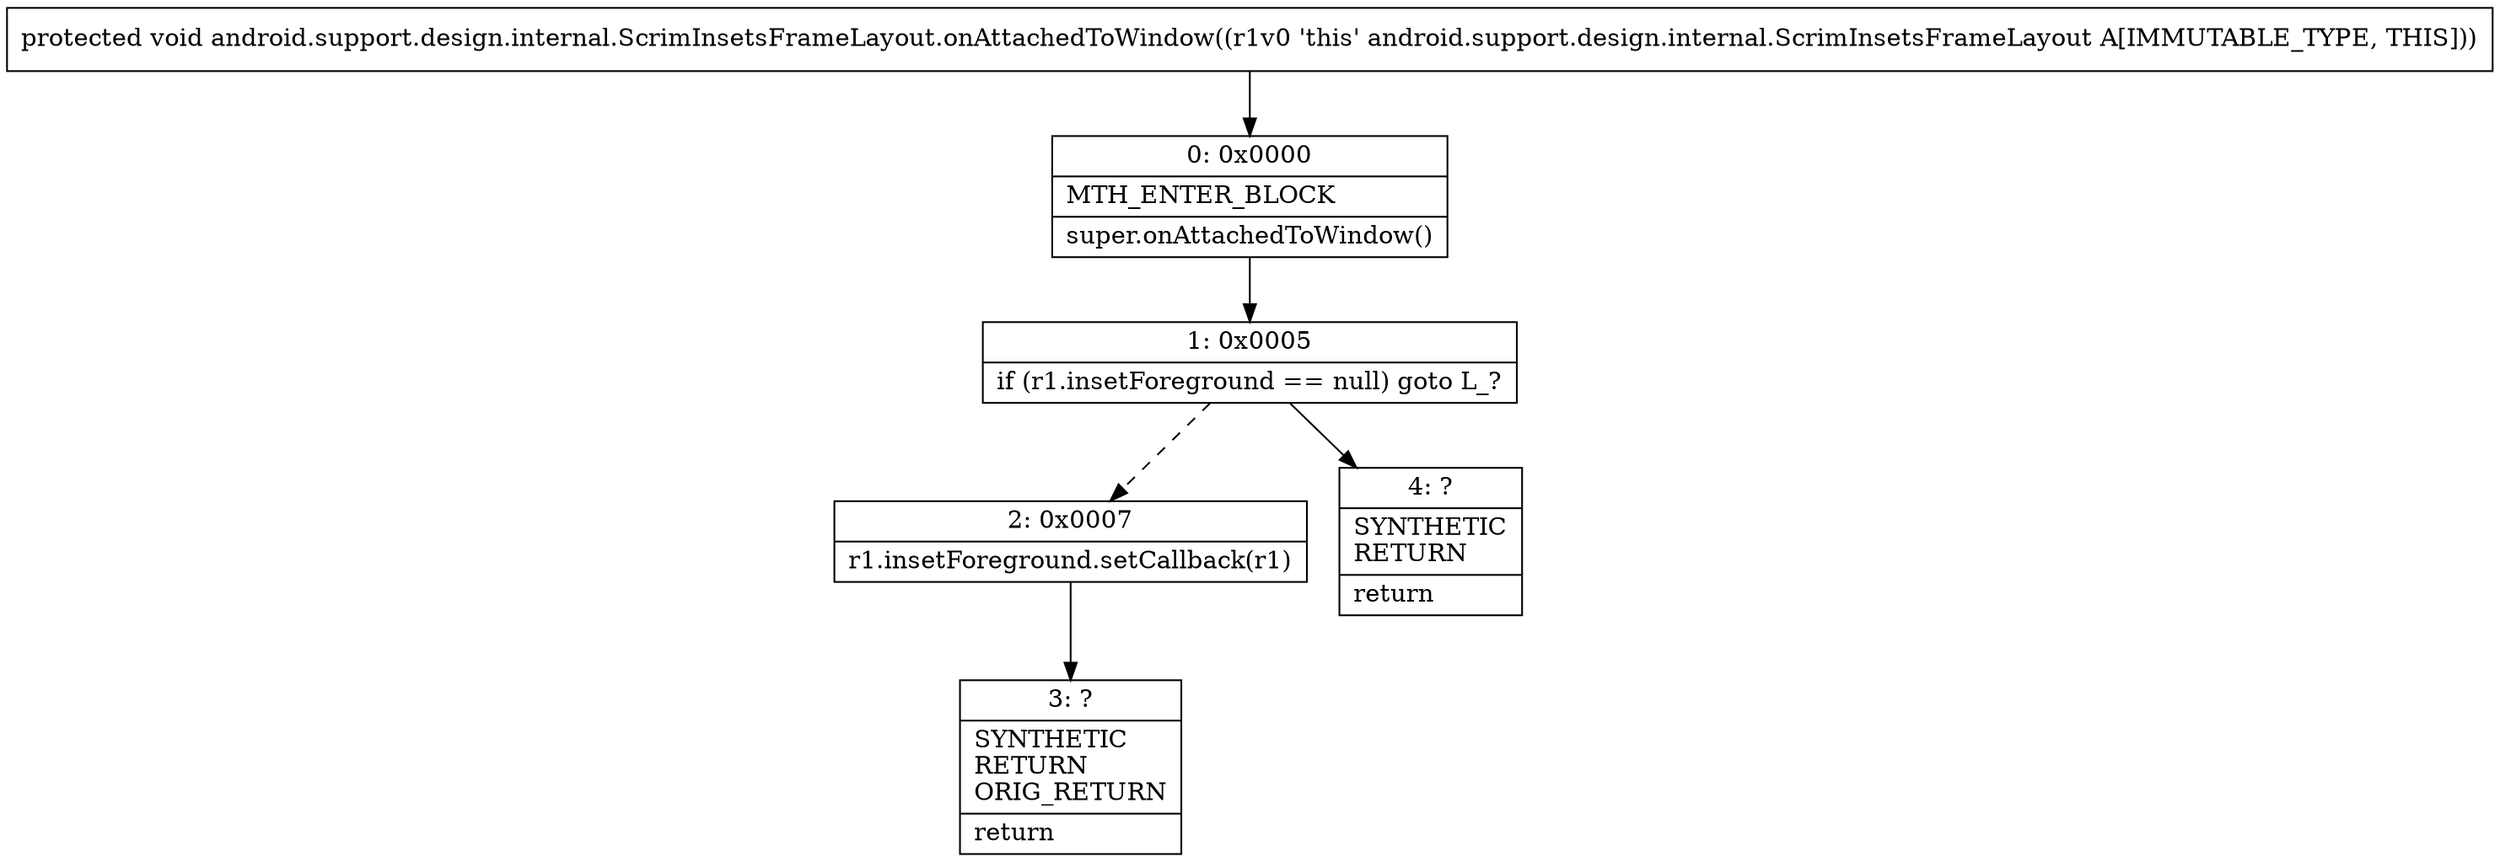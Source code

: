 digraph "CFG forandroid.support.design.internal.ScrimInsetsFrameLayout.onAttachedToWindow()V" {
Node_0 [shape=record,label="{0\:\ 0x0000|MTH_ENTER_BLOCK\l|super.onAttachedToWindow()\l}"];
Node_1 [shape=record,label="{1\:\ 0x0005|if (r1.insetForeground == null) goto L_?\l}"];
Node_2 [shape=record,label="{2\:\ 0x0007|r1.insetForeground.setCallback(r1)\l}"];
Node_3 [shape=record,label="{3\:\ ?|SYNTHETIC\lRETURN\lORIG_RETURN\l|return\l}"];
Node_4 [shape=record,label="{4\:\ ?|SYNTHETIC\lRETURN\l|return\l}"];
MethodNode[shape=record,label="{protected void android.support.design.internal.ScrimInsetsFrameLayout.onAttachedToWindow((r1v0 'this' android.support.design.internal.ScrimInsetsFrameLayout A[IMMUTABLE_TYPE, THIS])) }"];
MethodNode -> Node_0;
Node_0 -> Node_1;
Node_1 -> Node_2[style=dashed];
Node_1 -> Node_4;
Node_2 -> Node_3;
}

